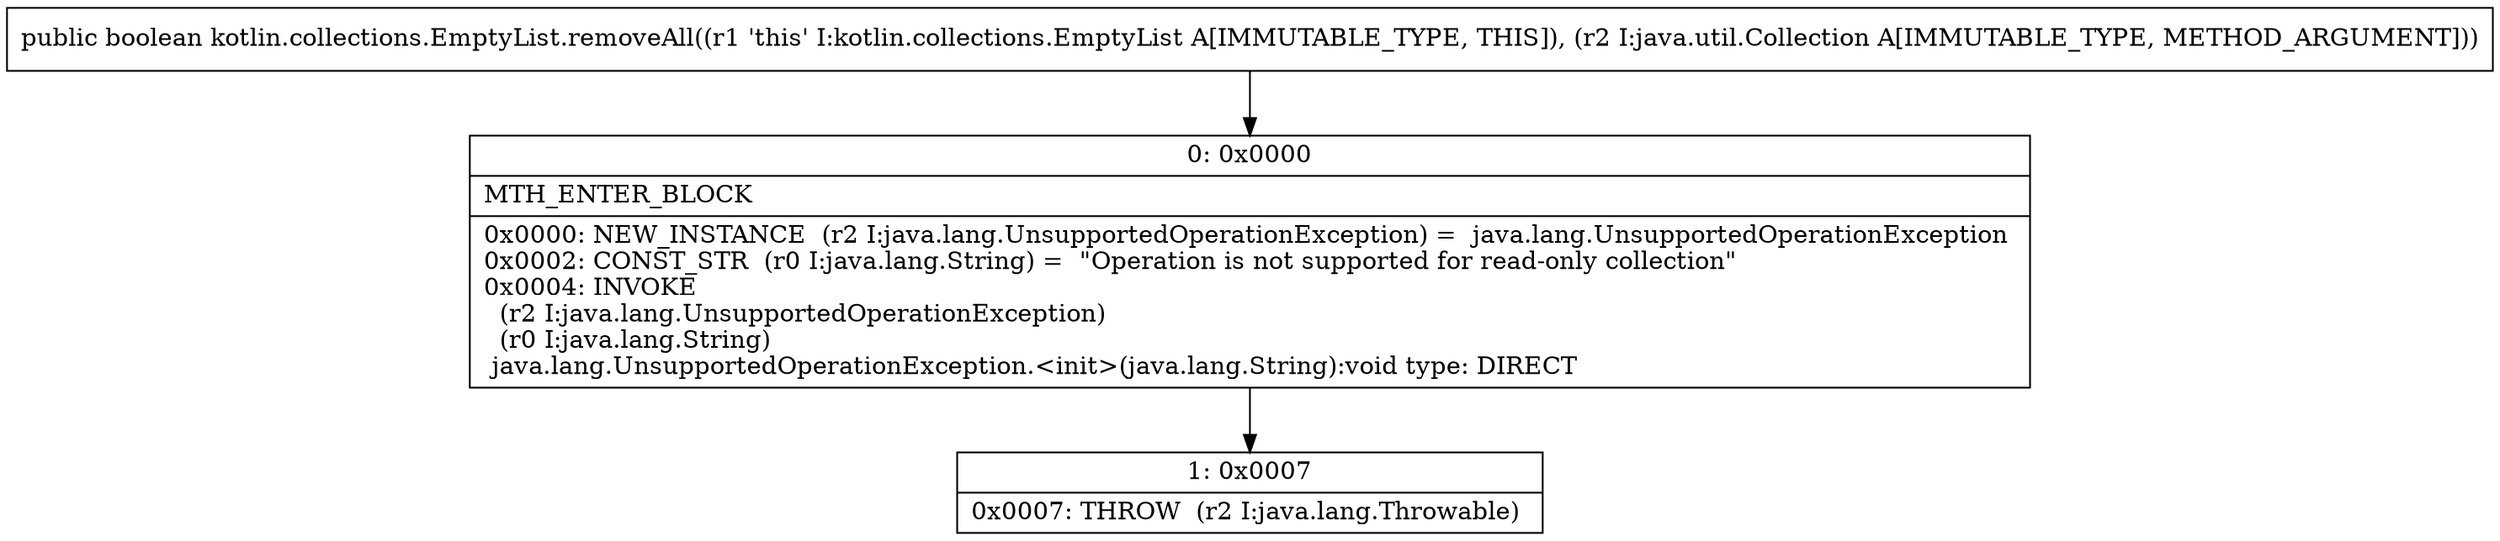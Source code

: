 digraph "CFG forkotlin.collections.EmptyList.removeAll(Ljava\/util\/Collection;)Z" {
Node_0 [shape=record,label="{0\:\ 0x0000|MTH_ENTER_BLOCK\l|0x0000: NEW_INSTANCE  (r2 I:java.lang.UnsupportedOperationException) =  java.lang.UnsupportedOperationException \l0x0002: CONST_STR  (r0 I:java.lang.String) =  \"Operation is not supported for read\-only collection\" \l0x0004: INVOKE  \l  (r2 I:java.lang.UnsupportedOperationException)\l  (r0 I:java.lang.String)\l java.lang.UnsupportedOperationException.\<init\>(java.lang.String):void type: DIRECT \l}"];
Node_1 [shape=record,label="{1\:\ 0x0007|0x0007: THROW  (r2 I:java.lang.Throwable) \l}"];
MethodNode[shape=record,label="{public boolean kotlin.collections.EmptyList.removeAll((r1 'this' I:kotlin.collections.EmptyList A[IMMUTABLE_TYPE, THIS]), (r2 I:java.util.Collection A[IMMUTABLE_TYPE, METHOD_ARGUMENT])) }"];
MethodNode -> Node_0;
Node_0 -> Node_1;
}

